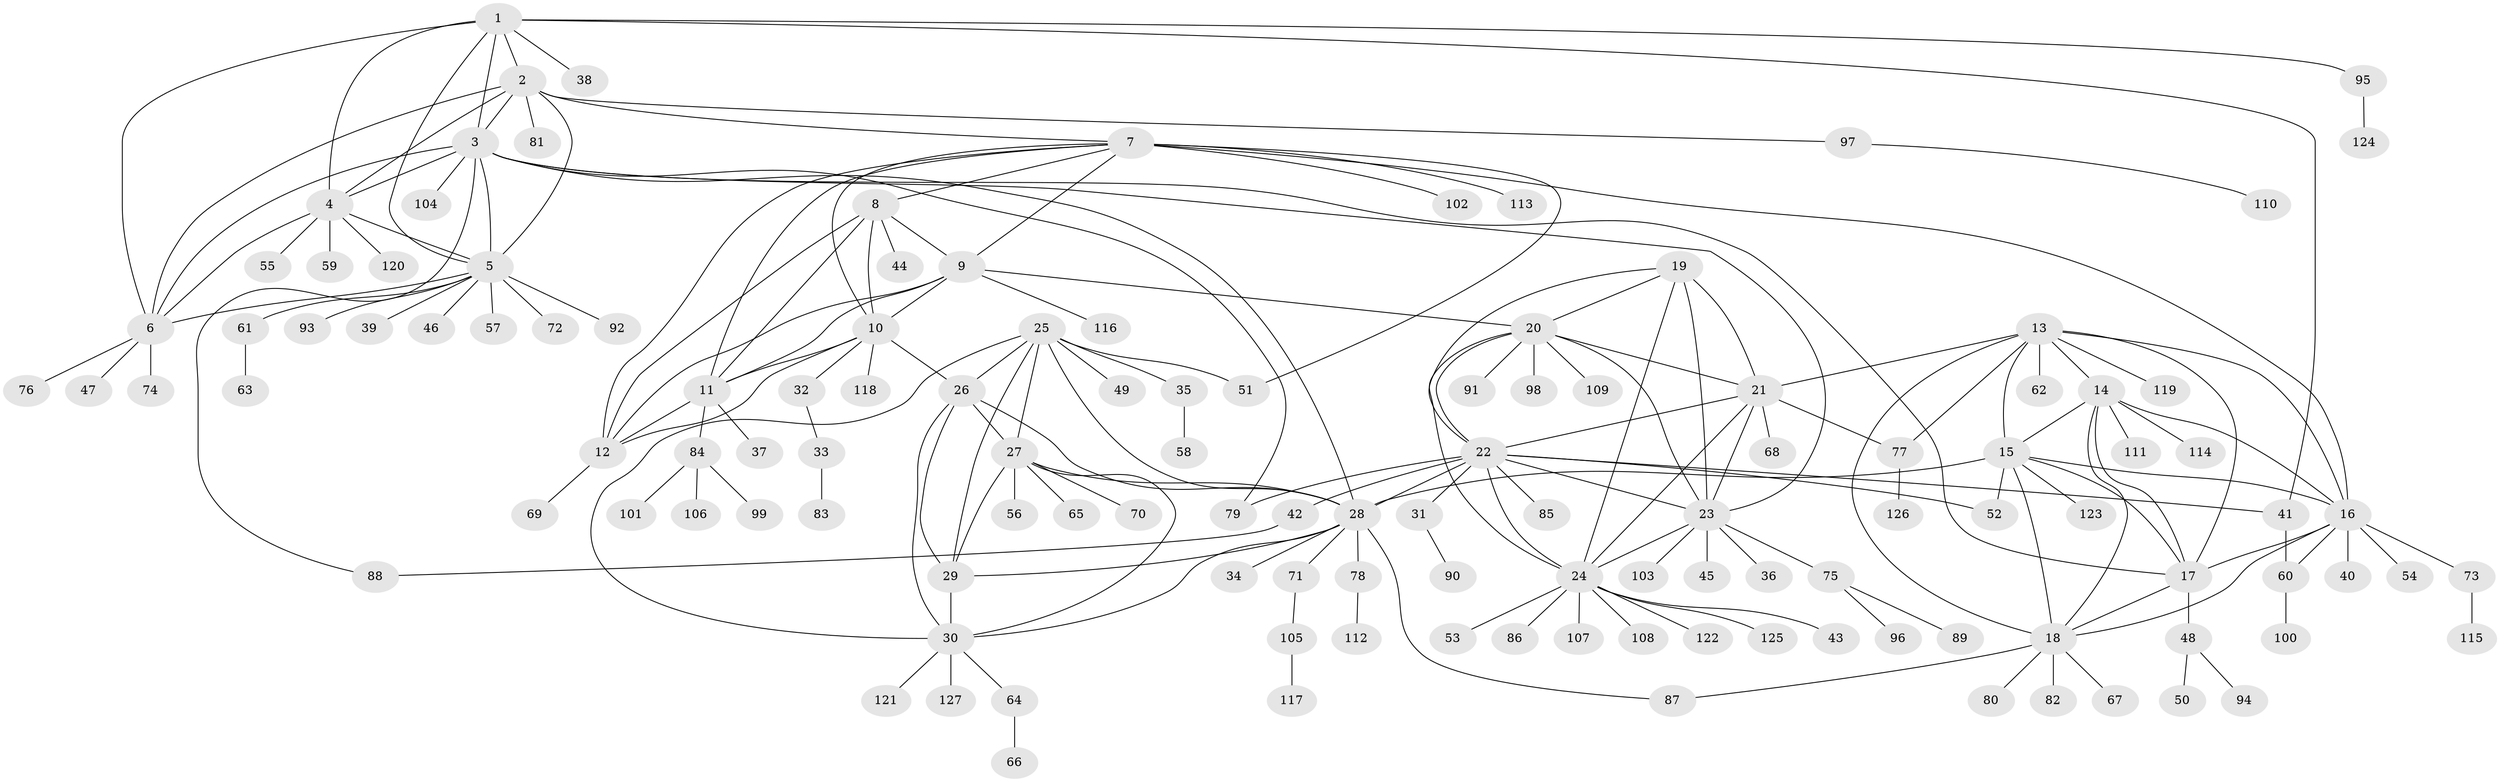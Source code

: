 // Generated by graph-tools (version 1.1) at 2025/11/02/27/25 16:11:37]
// undirected, 127 vertices, 190 edges
graph export_dot {
graph [start="1"]
  node [color=gray90,style=filled];
  1;
  2;
  3;
  4;
  5;
  6;
  7;
  8;
  9;
  10;
  11;
  12;
  13;
  14;
  15;
  16;
  17;
  18;
  19;
  20;
  21;
  22;
  23;
  24;
  25;
  26;
  27;
  28;
  29;
  30;
  31;
  32;
  33;
  34;
  35;
  36;
  37;
  38;
  39;
  40;
  41;
  42;
  43;
  44;
  45;
  46;
  47;
  48;
  49;
  50;
  51;
  52;
  53;
  54;
  55;
  56;
  57;
  58;
  59;
  60;
  61;
  62;
  63;
  64;
  65;
  66;
  67;
  68;
  69;
  70;
  71;
  72;
  73;
  74;
  75;
  76;
  77;
  78;
  79;
  80;
  81;
  82;
  83;
  84;
  85;
  86;
  87;
  88;
  89;
  90;
  91;
  92;
  93;
  94;
  95;
  96;
  97;
  98;
  99;
  100;
  101;
  102;
  103;
  104;
  105;
  106;
  107;
  108;
  109;
  110;
  111;
  112;
  113;
  114;
  115;
  116;
  117;
  118;
  119;
  120;
  121;
  122;
  123;
  124;
  125;
  126;
  127;
  1 -- 2;
  1 -- 3;
  1 -- 4;
  1 -- 5;
  1 -- 6;
  1 -- 38;
  1 -- 41;
  1 -- 95;
  2 -- 3;
  2 -- 4;
  2 -- 5;
  2 -- 6;
  2 -- 7;
  2 -- 81;
  2 -- 97;
  3 -- 4;
  3 -- 5;
  3 -- 6;
  3 -- 17;
  3 -- 23;
  3 -- 28;
  3 -- 79;
  3 -- 88;
  3 -- 104;
  4 -- 5;
  4 -- 6;
  4 -- 55;
  4 -- 59;
  4 -- 120;
  5 -- 6;
  5 -- 39;
  5 -- 46;
  5 -- 57;
  5 -- 61;
  5 -- 72;
  5 -- 92;
  5 -- 93;
  6 -- 47;
  6 -- 74;
  6 -- 76;
  7 -- 8;
  7 -- 9;
  7 -- 10;
  7 -- 11;
  7 -- 12;
  7 -- 16;
  7 -- 51;
  7 -- 102;
  7 -- 113;
  8 -- 9;
  8 -- 10;
  8 -- 11;
  8 -- 12;
  8 -- 44;
  9 -- 10;
  9 -- 11;
  9 -- 12;
  9 -- 20;
  9 -- 116;
  10 -- 11;
  10 -- 12;
  10 -- 26;
  10 -- 32;
  10 -- 118;
  11 -- 12;
  11 -- 37;
  11 -- 84;
  12 -- 69;
  13 -- 14;
  13 -- 15;
  13 -- 16;
  13 -- 17;
  13 -- 18;
  13 -- 21;
  13 -- 62;
  13 -- 77;
  13 -- 119;
  14 -- 15;
  14 -- 16;
  14 -- 17;
  14 -- 18;
  14 -- 111;
  14 -- 114;
  15 -- 16;
  15 -- 17;
  15 -- 18;
  15 -- 28;
  15 -- 52;
  15 -- 123;
  16 -- 17;
  16 -- 18;
  16 -- 40;
  16 -- 54;
  16 -- 60;
  16 -- 73;
  17 -- 18;
  17 -- 48;
  18 -- 67;
  18 -- 80;
  18 -- 82;
  18 -- 87;
  19 -- 20;
  19 -- 21;
  19 -- 22;
  19 -- 23;
  19 -- 24;
  20 -- 21;
  20 -- 22;
  20 -- 23;
  20 -- 24;
  20 -- 91;
  20 -- 98;
  20 -- 109;
  21 -- 22;
  21 -- 23;
  21 -- 24;
  21 -- 68;
  21 -- 77;
  22 -- 23;
  22 -- 24;
  22 -- 28;
  22 -- 31;
  22 -- 41;
  22 -- 42;
  22 -- 52;
  22 -- 79;
  22 -- 85;
  23 -- 24;
  23 -- 36;
  23 -- 45;
  23 -- 75;
  23 -- 103;
  24 -- 43;
  24 -- 53;
  24 -- 86;
  24 -- 107;
  24 -- 108;
  24 -- 122;
  24 -- 125;
  25 -- 26;
  25 -- 27;
  25 -- 28;
  25 -- 29;
  25 -- 30;
  25 -- 35;
  25 -- 49;
  25 -- 51;
  26 -- 27;
  26 -- 28;
  26 -- 29;
  26 -- 30;
  27 -- 28;
  27 -- 29;
  27 -- 30;
  27 -- 56;
  27 -- 65;
  27 -- 70;
  28 -- 29;
  28 -- 30;
  28 -- 34;
  28 -- 71;
  28 -- 78;
  28 -- 87;
  29 -- 30;
  30 -- 64;
  30 -- 121;
  30 -- 127;
  31 -- 90;
  32 -- 33;
  33 -- 83;
  35 -- 58;
  41 -- 60;
  42 -- 88;
  48 -- 50;
  48 -- 94;
  60 -- 100;
  61 -- 63;
  64 -- 66;
  71 -- 105;
  73 -- 115;
  75 -- 89;
  75 -- 96;
  77 -- 126;
  78 -- 112;
  84 -- 99;
  84 -- 101;
  84 -- 106;
  95 -- 124;
  97 -- 110;
  105 -- 117;
}
